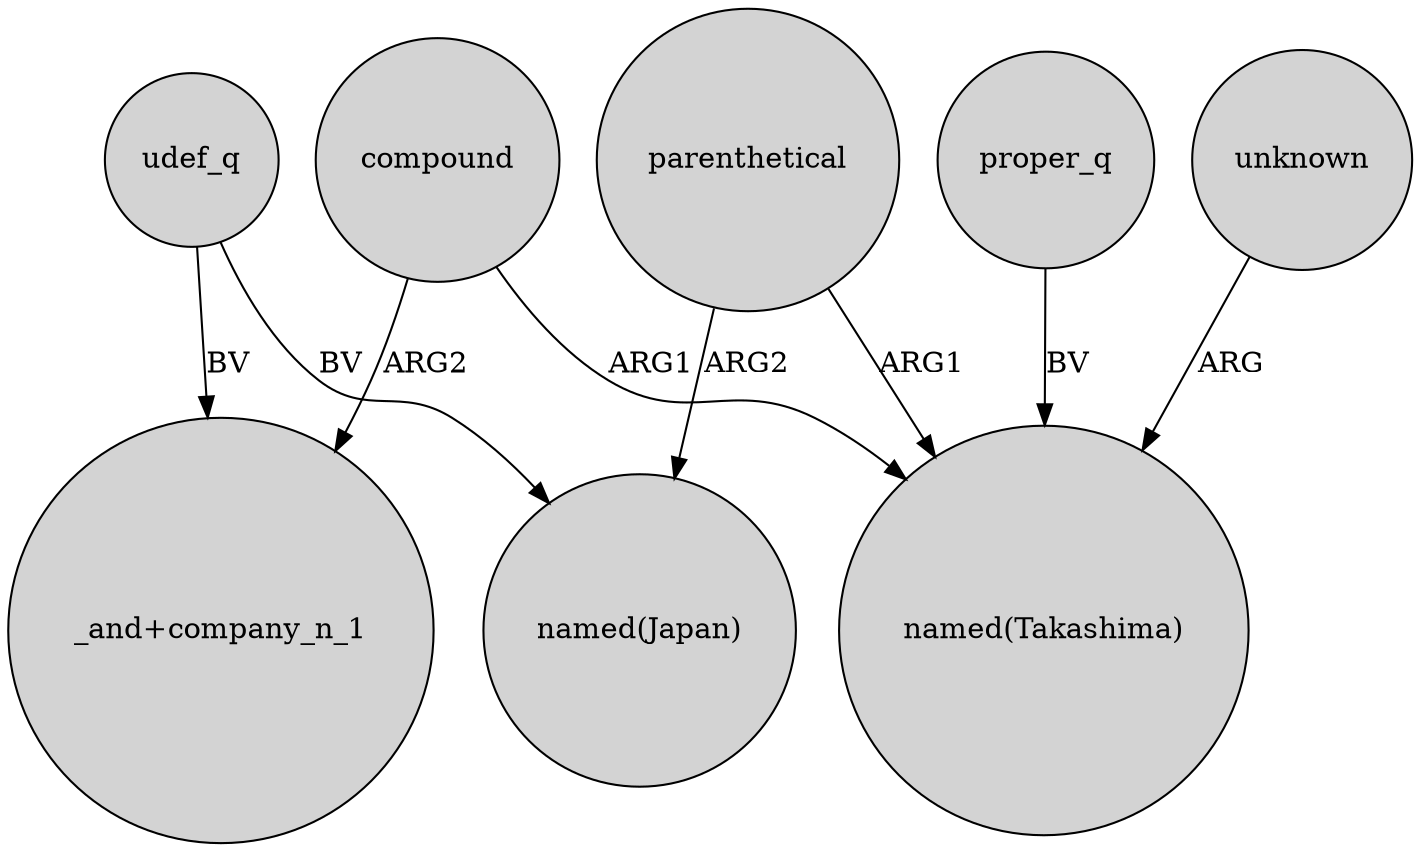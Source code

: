 digraph {
	node [shape=circle style=filled]
	udef_q -> "_and+company_n_1" [label=BV]
	compound -> "named(Takashima)" [label=ARG1]
	udef_q -> "named(Japan)" [label=BV]
	compound -> "_and+company_n_1" [label=ARG2]
	proper_q -> "named(Takashima)" [label=BV]
	parenthetical -> "named(Takashima)" [label=ARG1]
	parenthetical -> "named(Japan)" [label=ARG2]
	unknown -> "named(Takashima)" [label=ARG]
}
